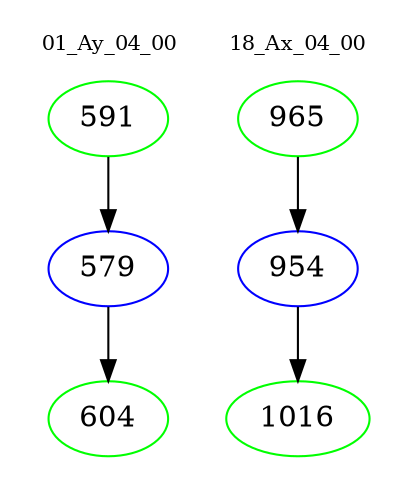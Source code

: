 digraph{
subgraph cluster_0 {
color = white
label = "01_Ay_04_00";
fontsize=10;
T0_591 [label="591", color="green"]
T0_591 -> T0_579 [color="black"]
T0_579 [label="579", color="blue"]
T0_579 -> T0_604 [color="black"]
T0_604 [label="604", color="green"]
}
subgraph cluster_1 {
color = white
label = "18_Ax_04_00";
fontsize=10;
T1_965 [label="965", color="green"]
T1_965 -> T1_954 [color="black"]
T1_954 [label="954", color="blue"]
T1_954 -> T1_1016 [color="black"]
T1_1016 [label="1016", color="green"]
}
}
